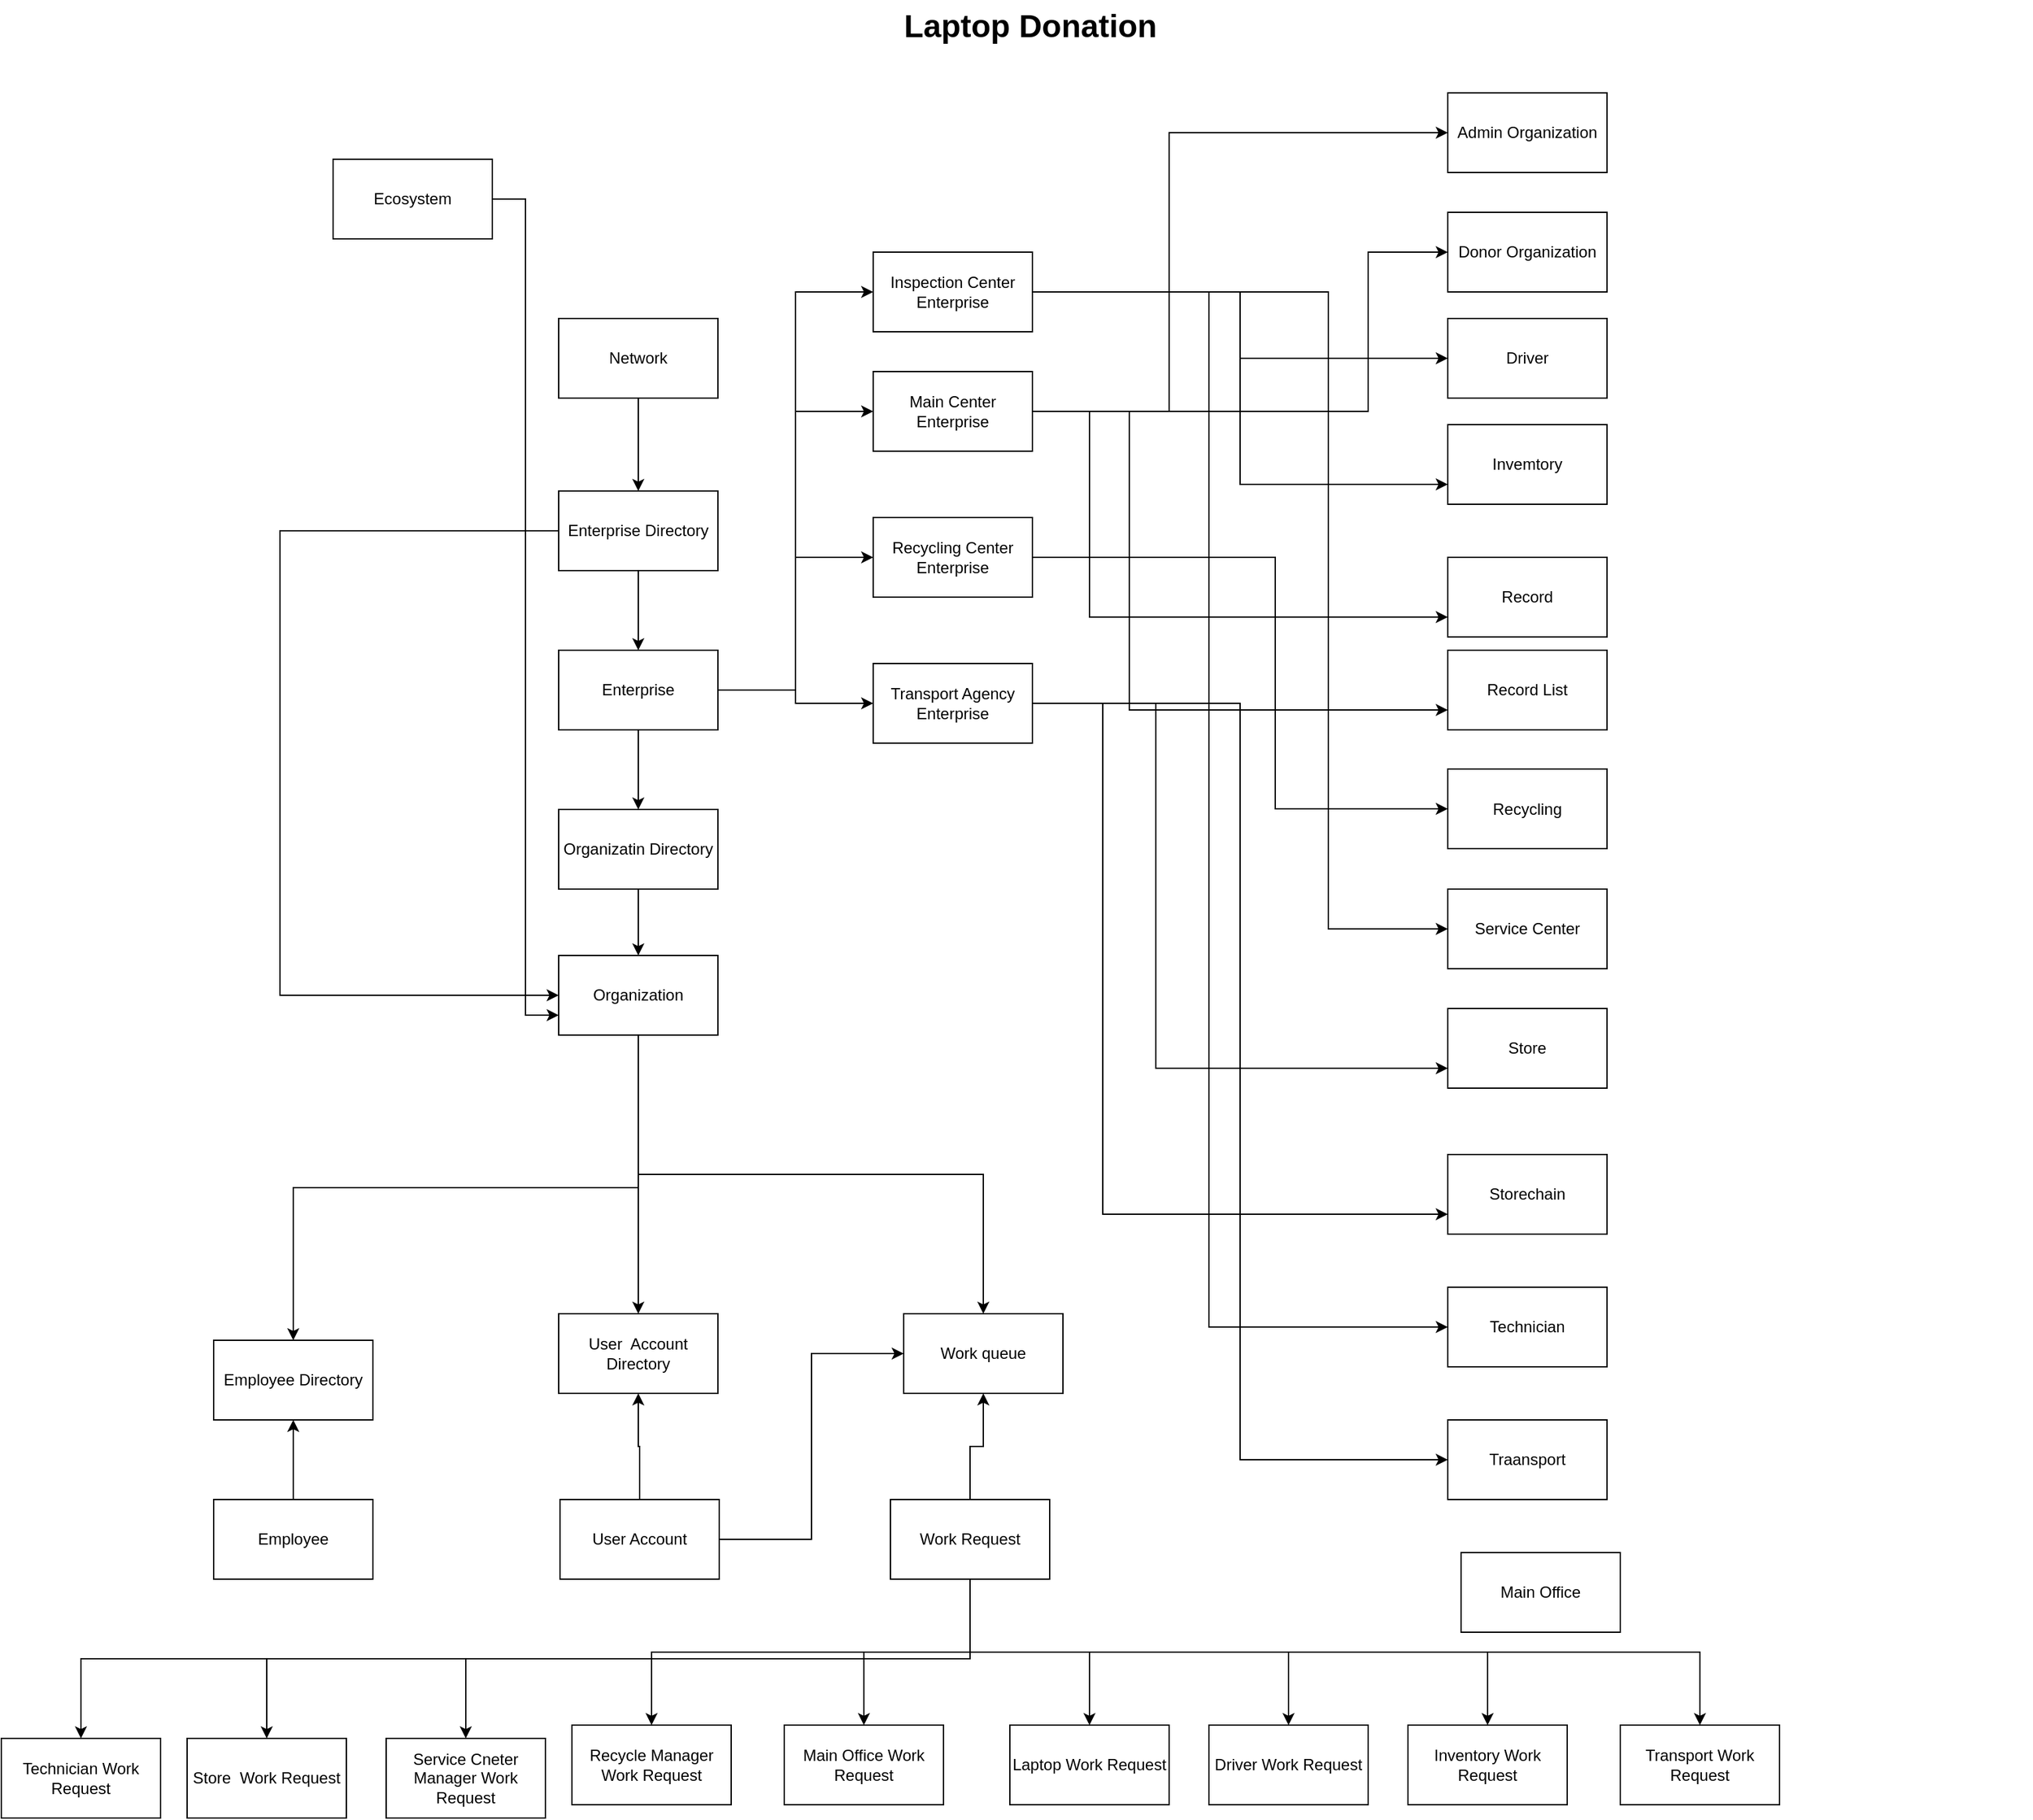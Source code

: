 <mxfile version="20.5.3" type="device"><diagram name="Page-1" id="929967ad-93f9-6ef4-fab6-5d389245f69c"><mxGraphModel dx="2595" dy="1348" grid="1" gridSize="10" guides="1" tooltips="1" connect="1" arrows="1" fold="1" page="1" pageScale="1.5" pageWidth="1169" pageHeight="826" background="none" math="0" shadow="0"><root><mxCell id="0" style=";html=1;"/><mxCell id="1" style=";html=1;" parent="0"/><mxCell id="1672d66443f91eb5-23" value="Laptop Donation" style="text;strokeColor=none;fillColor=none;html=1;fontSize=24;fontStyle=1;verticalAlign=middle;align=center;" parent="1" vertex="1"><mxGeometry x="120" y="40" width="1510" height="40" as="geometry"/></mxCell><mxCell id="CykGf-CUDJZECzS1svHB-69" style="edgeStyle=orthogonalEdgeStyle;rounded=0;orthogonalLoop=1;jettySize=auto;html=1;exitX=0.5;exitY=1;exitDx=0;exitDy=0;entryX=0.5;entryY=0;entryDx=0;entryDy=0;" edge="1" parent="1" source="CykGf-CUDJZECzS1svHB-1" target="CykGf-CUDJZECzS1svHB-6"><mxGeometry relative="1" as="geometry"/></mxCell><mxCell id="CykGf-CUDJZECzS1svHB-1" value="Network" style="rounded=0;whiteSpace=wrap;html=1;" vertex="1" parent="1"><mxGeometry x="520" y="280" width="120" height="60" as="geometry"/></mxCell><mxCell id="CykGf-CUDJZECzS1svHB-56" style="edgeStyle=orthogonalEdgeStyle;rounded=0;orthogonalLoop=1;jettySize=auto;html=1;exitX=0.5;exitY=0;exitDx=0;exitDy=0;" edge="1" parent="1" source="CykGf-CUDJZECzS1svHB-2" target="CykGf-CUDJZECzS1svHB-3"><mxGeometry relative="1" as="geometry"/></mxCell><mxCell id="CykGf-CUDJZECzS1svHB-111" style="edgeStyle=orthogonalEdgeStyle;rounded=0;orthogonalLoop=1;jettySize=auto;html=1;exitX=1;exitY=0.5;exitDx=0;exitDy=0;entryX=0;entryY=0.5;entryDx=0;entryDy=0;" edge="1" parent="1" source="CykGf-CUDJZECzS1svHB-2" target="CykGf-CUDJZECzS1svHB-45"><mxGeometry relative="1" as="geometry"/></mxCell><mxCell id="CykGf-CUDJZECzS1svHB-2" value="User Account" style="rounded=0;whiteSpace=wrap;html=1;" vertex="1" parent="1"><mxGeometry x="521" y="1170" width="120" height="60" as="geometry"/></mxCell><mxCell id="CykGf-CUDJZECzS1svHB-3" value="User&amp;nbsp; Account Directory" style="rounded=0;whiteSpace=wrap;html=1;" vertex="1" parent="1"><mxGeometry x="520" y="1030" width="120" height="60" as="geometry"/></mxCell><mxCell id="CykGf-CUDJZECzS1svHB-65" style="edgeStyle=orthogonalEdgeStyle;rounded=0;orthogonalLoop=1;jettySize=auto;html=1;exitX=0.5;exitY=1;exitDx=0;exitDy=0;entryX=0.5;entryY=0;entryDx=0;entryDy=0;" edge="1" parent="1" source="CykGf-CUDJZECzS1svHB-4" target="CykGf-CUDJZECzS1svHB-48"><mxGeometry relative="1" as="geometry"><Array as="points"><mxPoint x="580" y="935"/><mxPoint x="320" y="935"/></Array></mxGeometry></mxCell><mxCell id="CykGf-CUDJZECzS1svHB-66" style="edgeStyle=orthogonalEdgeStyle;rounded=0;orthogonalLoop=1;jettySize=auto;html=1;exitX=0.5;exitY=1;exitDx=0;exitDy=0;" edge="1" parent="1" source="CykGf-CUDJZECzS1svHB-4" target="CykGf-CUDJZECzS1svHB-3"><mxGeometry relative="1" as="geometry"/></mxCell><mxCell id="CykGf-CUDJZECzS1svHB-67" style="edgeStyle=orthogonalEdgeStyle;rounded=0;orthogonalLoop=1;jettySize=auto;html=1;exitX=0.5;exitY=1;exitDx=0;exitDy=0;" edge="1" parent="1" source="CykGf-CUDJZECzS1svHB-4" target="CykGf-CUDJZECzS1svHB-45"><mxGeometry relative="1" as="geometry"/></mxCell><mxCell id="CykGf-CUDJZECzS1svHB-4" value="Organization" style="rounded=0;whiteSpace=wrap;html=1;" vertex="1" parent="1"><mxGeometry x="520" y="760" width="120" height="60" as="geometry"/></mxCell><mxCell id="CykGf-CUDJZECzS1svHB-79" style="edgeStyle=orthogonalEdgeStyle;rounded=0;orthogonalLoop=1;jettySize=auto;html=1;entryX=0;entryY=0.75;entryDx=0;entryDy=0;" edge="1" parent="1" source="CykGf-CUDJZECzS1svHB-5" target="CykGf-CUDJZECzS1svHB-4"><mxGeometry relative="1" as="geometry"/></mxCell><mxCell id="CykGf-CUDJZECzS1svHB-5" value="Ecosystem" style="rounded=0;whiteSpace=wrap;html=1;" vertex="1" parent="1"><mxGeometry x="350" y="160" width="120" height="60" as="geometry"/></mxCell><mxCell id="CykGf-CUDJZECzS1svHB-70" style="edgeStyle=orthogonalEdgeStyle;rounded=0;orthogonalLoop=1;jettySize=auto;html=1;exitX=0.5;exitY=1;exitDx=0;exitDy=0;entryX=0.5;entryY=0;entryDx=0;entryDy=0;" edge="1" parent="1" source="CykGf-CUDJZECzS1svHB-6" target="CykGf-CUDJZECzS1svHB-7"><mxGeometry relative="1" as="geometry"/></mxCell><mxCell id="CykGf-CUDJZECzS1svHB-85" style="edgeStyle=orthogonalEdgeStyle;rounded=0;orthogonalLoop=1;jettySize=auto;html=1;" edge="1" parent="1" source="CykGf-CUDJZECzS1svHB-6" target="CykGf-CUDJZECzS1svHB-4"><mxGeometry relative="1" as="geometry"><Array as="points"><mxPoint x="310" y="440"/><mxPoint x="310" y="790"/></Array></mxGeometry></mxCell><mxCell id="CykGf-CUDJZECzS1svHB-6" value="Enterprise Directory" style="rounded=0;whiteSpace=wrap;html=1;" vertex="1" parent="1"><mxGeometry x="520" y="410" width="120" height="60" as="geometry"/></mxCell><mxCell id="CykGf-CUDJZECzS1svHB-73" style="edgeStyle=orthogonalEdgeStyle;rounded=0;orthogonalLoop=1;jettySize=auto;html=1;exitX=0.5;exitY=1;exitDx=0;exitDy=0;entryX=0.5;entryY=0;entryDx=0;entryDy=0;" edge="1" parent="1" source="CykGf-CUDJZECzS1svHB-7" target="CykGf-CUDJZECzS1svHB-8"><mxGeometry relative="1" as="geometry"/></mxCell><mxCell id="CykGf-CUDJZECzS1svHB-86" style="edgeStyle=orthogonalEdgeStyle;rounded=0;orthogonalLoop=1;jettySize=auto;html=1;entryX=0;entryY=0.5;entryDx=0;entryDy=0;" edge="1" parent="1" source="CykGf-CUDJZECzS1svHB-7" target="CykGf-CUDJZECzS1svHB-16"><mxGeometry relative="1" as="geometry"/></mxCell><mxCell id="CykGf-CUDJZECzS1svHB-87" style="edgeStyle=orthogonalEdgeStyle;rounded=0;orthogonalLoop=1;jettySize=auto;html=1;exitX=1;exitY=0.5;exitDx=0;exitDy=0;entryX=0;entryY=0.5;entryDx=0;entryDy=0;" edge="1" parent="1" source="CykGf-CUDJZECzS1svHB-7" target="CykGf-CUDJZECzS1svHB-17"><mxGeometry relative="1" as="geometry"/></mxCell><mxCell id="CykGf-CUDJZECzS1svHB-88" style="edgeStyle=orthogonalEdgeStyle;rounded=0;orthogonalLoop=1;jettySize=auto;html=1;exitX=1;exitY=0.5;exitDx=0;exitDy=0;entryX=0;entryY=0.5;entryDx=0;entryDy=0;" edge="1" parent="1" source="CykGf-CUDJZECzS1svHB-7" target="CykGf-CUDJZECzS1svHB-18"><mxGeometry relative="1" as="geometry"/></mxCell><mxCell id="CykGf-CUDJZECzS1svHB-89" style="edgeStyle=orthogonalEdgeStyle;rounded=0;orthogonalLoop=1;jettySize=auto;html=1;exitX=1;exitY=0.5;exitDx=0;exitDy=0;entryX=0;entryY=0.5;entryDx=0;entryDy=0;" edge="1" parent="1" source="CykGf-CUDJZECzS1svHB-7" target="CykGf-CUDJZECzS1svHB-19"><mxGeometry relative="1" as="geometry"/></mxCell><mxCell id="CykGf-CUDJZECzS1svHB-7" value="Enterprise" style="rounded=0;whiteSpace=wrap;html=1;" vertex="1" parent="1"><mxGeometry x="520" y="530" width="120" height="60" as="geometry"/></mxCell><mxCell id="CykGf-CUDJZECzS1svHB-74" style="edgeStyle=orthogonalEdgeStyle;rounded=0;orthogonalLoop=1;jettySize=auto;html=1;exitX=0.5;exitY=1;exitDx=0;exitDy=0;entryX=0.5;entryY=0;entryDx=0;entryDy=0;" edge="1" parent="1" source="CykGf-CUDJZECzS1svHB-8" target="CykGf-CUDJZECzS1svHB-4"><mxGeometry relative="1" as="geometry"/></mxCell><mxCell id="CykGf-CUDJZECzS1svHB-8" value="Organizatin Directory" style="rounded=0;whiteSpace=wrap;html=1;" vertex="1" parent="1"><mxGeometry x="520" y="650" width="120" height="60" as="geometry"/></mxCell><mxCell id="CykGf-CUDJZECzS1svHB-93" style="edgeStyle=orthogonalEdgeStyle;rounded=0;orthogonalLoop=1;jettySize=auto;html=1;exitX=1;exitY=0.5;exitDx=0;exitDy=0;entryX=0;entryY=0.5;entryDx=0;entryDy=0;" edge="1" parent="1" source="CykGf-CUDJZECzS1svHB-16" target="CykGf-CUDJZECzS1svHB-34"><mxGeometry relative="1" as="geometry"/></mxCell><mxCell id="CykGf-CUDJZECzS1svHB-94" style="edgeStyle=orthogonalEdgeStyle;rounded=0;orthogonalLoop=1;jettySize=auto;html=1;exitX=1;exitY=0.5;exitDx=0;exitDy=0;entryX=0;entryY=0.75;entryDx=0;entryDy=0;" edge="1" parent="1" source="CykGf-CUDJZECzS1svHB-16" target="CykGf-CUDJZECzS1svHB-33"><mxGeometry relative="1" as="geometry"/></mxCell><mxCell id="CykGf-CUDJZECzS1svHB-95" style="edgeStyle=orthogonalEdgeStyle;rounded=0;orthogonalLoop=1;jettySize=auto;html=1;entryX=0;entryY=0.5;entryDx=0;entryDy=0;" edge="1" parent="1" source="CykGf-CUDJZECzS1svHB-16" target="CykGf-CUDJZECzS1svHB-29"><mxGeometry relative="1" as="geometry"><Array as="points"><mxPoint x="1100" y="260"/><mxPoint x="1100" y="740"/></Array></mxGeometry></mxCell><mxCell id="CykGf-CUDJZECzS1svHB-98" style="edgeStyle=orthogonalEdgeStyle;rounded=0;orthogonalLoop=1;jettySize=auto;html=1;exitX=1;exitY=0.5;exitDx=0;exitDy=0;entryX=0;entryY=0.5;entryDx=0;entryDy=0;" edge="1" parent="1" source="CykGf-CUDJZECzS1svHB-16" target="CykGf-CUDJZECzS1svHB-26"><mxGeometry relative="1" as="geometry"><Array as="points"><mxPoint x="1010" y="260"/><mxPoint x="1010" y="1040"/></Array></mxGeometry></mxCell><mxCell id="CykGf-CUDJZECzS1svHB-16" value="Inspection Center Enterprise" style="rounded=0;whiteSpace=wrap;html=1;" vertex="1" parent="1"><mxGeometry x="757" y="230" width="120" height="60" as="geometry"/></mxCell><mxCell id="CykGf-CUDJZECzS1svHB-92" style="edgeStyle=orthogonalEdgeStyle;rounded=0;orthogonalLoop=1;jettySize=auto;html=1;entryX=0;entryY=0.5;entryDx=0;entryDy=0;" edge="1" parent="1" source="CykGf-CUDJZECzS1svHB-17" target="CykGf-CUDJZECzS1svHB-25"><mxGeometry relative="1" as="geometry"><Array as="points"><mxPoint x="980" y="350"/><mxPoint x="980" y="140"/></Array></mxGeometry></mxCell><mxCell id="CykGf-CUDJZECzS1svHB-99" style="edgeStyle=orthogonalEdgeStyle;rounded=0;orthogonalLoop=1;jettySize=auto;html=1;exitX=1;exitY=0.5;exitDx=0;exitDy=0;entryX=0;entryY=0.5;entryDx=0;entryDy=0;" edge="1" parent="1" source="CykGf-CUDJZECzS1svHB-17" target="CykGf-CUDJZECzS1svHB-22"><mxGeometry relative="1" as="geometry"><Array as="points"><mxPoint x="1130" y="350"/><mxPoint x="1130" y="230"/></Array></mxGeometry></mxCell><mxCell id="CykGf-CUDJZECzS1svHB-100" style="edgeStyle=orthogonalEdgeStyle;rounded=0;orthogonalLoop=1;jettySize=auto;html=1;exitX=1;exitY=0.5;exitDx=0;exitDy=0;entryX=0;entryY=0.75;entryDx=0;entryDy=0;" edge="1" parent="1" source="CykGf-CUDJZECzS1svHB-17" target="CykGf-CUDJZECzS1svHB-23"><mxGeometry relative="1" as="geometry"><Array as="points"><mxPoint x="920" y="350"/><mxPoint x="920" y="505"/></Array></mxGeometry></mxCell><mxCell id="CykGf-CUDJZECzS1svHB-101" style="edgeStyle=orthogonalEdgeStyle;rounded=0;orthogonalLoop=1;jettySize=auto;html=1;exitX=1;exitY=0.5;exitDx=0;exitDy=0;entryX=0;entryY=0.75;entryDx=0;entryDy=0;" edge="1" parent="1" source="CykGf-CUDJZECzS1svHB-17" target="CykGf-CUDJZECzS1svHB-31"><mxGeometry relative="1" as="geometry"><Array as="points"><mxPoint x="950" y="350"/><mxPoint x="950" y="575"/></Array></mxGeometry></mxCell><mxCell id="CykGf-CUDJZECzS1svHB-17" value="Main Center Enterprise" style="rounded=0;whiteSpace=wrap;html=1;" vertex="1" parent="1"><mxGeometry x="757" y="320" width="120" height="60" as="geometry"/></mxCell><mxCell id="CykGf-CUDJZECzS1svHB-90" style="edgeStyle=orthogonalEdgeStyle;rounded=0;orthogonalLoop=1;jettySize=auto;html=1;entryX=0;entryY=0.5;entryDx=0;entryDy=0;" edge="1" parent="1" source="CykGf-CUDJZECzS1svHB-18" target="CykGf-CUDJZECzS1svHB-30"><mxGeometry relative="1" as="geometry"><Array as="points"><mxPoint x="1060" y="460"/><mxPoint x="1060" y="650"/></Array></mxGeometry></mxCell><mxCell id="CykGf-CUDJZECzS1svHB-18" value="Recycling Center Enterprise" style="rounded=0;whiteSpace=wrap;html=1;" vertex="1" parent="1"><mxGeometry x="757" y="430" width="120" height="60" as="geometry"/></mxCell><mxCell id="CykGf-CUDJZECzS1svHB-91" style="edgeStyle=orthogonalEdgeStyle;rounded=0;orthogonalLoop=1;jettySize=auto;html=1;entryX=0;entryY=0.5;entryDx=0;entryDy=0;" edge="1" parent="1" source="CykGf-CUDJZECzS1svHB-19" target="CykGf-CUDJZECzS1svHB-24"><mxGeometry relative="1" as="geometry"/></mxCell><mxCell id="CykGf-CUDJZECzS1svHB-96" style="edgeStyle=orthogonalEdgeStyle;rounded=0;orthogonalLoop=1;jettySize=auto;html=1;entryX=0;entryY=0.75;entryDx=0;entryDy=0;" edge="1" parent="1" source="CykGf-CUDJZECzS1svHB-19" target="CykGf-CUDJZECzS1svHB-28"><mxGeometry relative="1" as="geometry"><Array as="points"><mxPoint x="970" y="570"/><mxPoint x="970" y="845"/></Array></mxGeometry></mxCell><mxCell id="CykGf-CUDJZECzS1svHB-97" style="edgeStyle=orthogonalEdgeStyle;rounded=0;orthogonalLoop=1;jettySize=auto;html=1;exitX=1;exitY=0.5;exitDx=0;exitDy=0;entryX=0;entryY=0.75;entryDx=0;entryDy=0;" edge="1" parent="1" source="CykGf-CUDJZECzS1svHB-19" target="CykGf-CUDJZECzS1svHB-27"><mxGeometry relative="1" as="geometry"><Array as="points"><mxPoint x="930" y="570"/><mxPoint x="930" y="955"/></Array></mxGeometry></mxCell><mxCell id="CykGf-CUDJZECzS1svHB-19" value="Transport Agency Enterprise" style="rounded=0;whiteSpace=wrap;html=1;" vertex="1" parent="1"><mxGeometry x="757" y="540" width="120" height="60" as="geometry"/></mxCell><mxCell id="CykGf-CUDJZECzS1svHB-60" style="edgeStyle=orthogonalEdgeStyle;rounded=0;orthogonalLoop=1;jettySize=auto;html=1;entryX=0.5;entryY=1;entryDx=0;entryDy=0;" edge="1" parent="1" source="CykGf-CUDJZECzS1svHB-21" target="CykGf-CUDJZECzS1svHB-45"><mxGeometry relative="1" as="geometry"/></mxCell><mxCell id="CykGf-CUDJZECzS1svHB-102" style="edgeStyle=orthogonalEdgeStyle;rounded=0;orthogonalLoop=1;jettySize=auto;html=1;exitX=0.5;exitY=1;exitDx=0;exitDy=0;entryX=0.5;entryY=0;entryDx=0;entryDy=0;" edge="1" parent="1" source="CykGf-CUDJZECzS1svHB-21" target="CykGf-CUDJZECzS1svHB-54"><mxGeometry relative="1" as="geometry"/></mxCell><mxCell id="CykGf-CUDJZECzS1svHB-103" style="edgeStyle=orthogonalEdgeStyle;rounded=0;orthogonalLoop=1;jettySize=auto;html=1;exitX=0.5;exitY=1;exitDx=0;exitDy=0;" edge="1" parent="1" source="CykGf-CUDJZECzS1svHB-21" target="CykGf-CUDJZECzS1svHB-49"><mxGeometry relative="1" as="geometry"/></mxCell><mxCell id="CykGf-CUDJZECzS1svHB-104" style="edgeStyle=orthogonalEdgeStyle;rounded=0;orthogonalLoop=1;jettySize=auto;html=1;exitX=0.5;exitY=1;exitDx=0;exitDy=0;entryX=0.5;entryY=0;entryDx=0;entryDy=0;" edge="1" parent="1" source="CykGf-CUDJZECzS1svHB-21" target="CykGf-CUDJZECzS1svHB-50"><mxGeometry relative="1" as="geometry"/></mxCell><mxCell id="CykGf-CUDJZECzS1svHB-105" style="edgeStyle=orthogonalEdgeStyle;rounded=0;orthogonalLoop=1;jettySize=auto;html=1;exitX=0.5;exitY=1;exitDx=0;exitDy=0;entryX=0.5;entryY=0;entryDx=0;entryDy=0;" edge="1" parent="1" source="CykGf-CUDJZECzS1svHB-21" target="CykGf-CUDJZECzS1svHB-51"><mxGeometry relative="1" as="geometry"/></mxCell><mxCell id="CykGf-CUDJZECzS1svHB-106" style="edgeStyle=orthogonalEdgeStyle;rounded=0;orthogonalLoop=1;jettySize=auto;html=1;exitX=0.5;exitY=1;exitDx=0;exitDy=0;entryX=0.5;entryY=0;entryDx=0;entryDy=0;" edge="1" parent="1" source="CykGf-CUDJZECzS1svHB-21" target="CykGf-CUDJZECzS1svHB-52"><mxGeometry relative="1" as="geometry"/></mxCell><mxCell id="CykGf-CUDJZECzS1svHB-107" style="edgeStyle=orthogonalEdgeStyle;rounded=0;orthogonalLoop=1;jettySize=auto;html=1;exitX=0.5;exitY=1;exitDx=0;exitDy=0;entryX=0.5;entryY=0;entryDx=0;entryDy=0;" edge="1" parent="1" source="CykGf-CUDJZECzS1svHB-21" target="CykGf-CUDJZECzS1svHB-53"><mxGeometry relative="1" as="geometry"/></mxCell><mxCell id="CykGf-CUDJZECzS1svHB-108" style="edgeStyle=orthogonalEdgeStyle;rounded=0;orthogonalLoop=1;jettySize=auto;html=1;exitX=0.5;exitY=1;exitDx=0;exitDy=0;entryX=0.5;entryY=0;entryDx=0;entryDy=0;" edge="1" parent="1" source="CykGf-CUDJZECzS1svHB-21" target="CykGf-CUDJZECzS1svHB-41"><mxGeometry relative="1" as="geometry"/></mxCell><mxCell id="CykGf-CUDJZECzS1svHB-109" style="edgeStyle=orthogonalEdgeStyle;rounded=0;orthogonalLoop=1;jettySize=auto;html=1;exitX=0.5;exitY=1;exitDx=0;exitDy=0;" edge="1" parent="1" source="CykGf-CUDJZECzS1svHB-21" target="CykGf-CUDJZECzS1svHB-42"><mxGeometry relative="1" as="geometry"/></mxCell><mxCell id="CykGf-CUDJZECzS1svHB-110" style="edgeStyle=orthogonalEdgeStyle;rounded=0;orthogonalLoop=1;jettySize=auto;html=1;exitX=0.5;exitY=1;exitDx=0;exitDy=0;" edge="1" parent="1" source="CykGf-CUDJZECzS1svHB-21" target="CykGf-CUDJZECzS1svHB-55"><mxGeometry relative="1" as="geometry"/></mxCell><mxCell id="CykGf-CUDJZECzS1svHB-21" value="Work Request" style="rounded=0;whiteSpace=wrap;html=1;" vertex="1" parent="1"><mxGeometry x="770" y="1170" width="120" height="60" as="geometry"/></mxCell><mxCell id="CykGf-CUDJZECzS1svHB-22" value="Donor Organization" style="rounded=0;whiteSpace=wrap;html=1;" vertex="1" parent="1"><mxGeometry x="1190" y="200" width="120" height="60" as="geometry"/></mxCell><mxCell id="CykGf-CUDJZECzS1svHB-23" value="Record" style="rounded=0;whiteSpace=wrap;html=1;" vertex="1" parent="1"><mxGeometry x="1190" y="460" width="120" height="60" as="geometry"/></mxCell><mxCell id="CykGf-CUDJZECzS1svHB-24" value="Traansport" style="rounded=0;whiteSpace=wrap;html=1;" vertex="1" parent="1"><mxGeometry x="1190" y="1110" width="120" height="60" as="geometry"/></mxCell><mxCell id="CykGf-CUDJZECzS1svHB-25" value="Admin Organization" style="rounded=0;whiteSpace=wrap;html=1;" vertex="1" parent="1"><mxGeometry x="1190" y="110" width="120" height="60" as="geometry"/></mxCell><mxCell id="CykGf-CUDJZECzS1svHB-26" value="Technician" style="rounded=0;whiteSpace=wrap;html=1;" vertex="1" parent="1"><mxGeometry x="1190" y="1010" width="120" height="60" as="geometry"/></mxCell><mxCell id="CykGf-CUDJZECzS1svHB-27" value="Storechain" style="rounded=0;whiteSpace=wrap;html=1;" vertex="1" parent="1"><mxGeometry x="1190" y="910" width="120" height="60" as="geometry"/></mxCell><mxCell id="CykGf-CUDJZECzS1svHB-28" value="Store" style="rounded=0;whiteSpace=wrap;html=1;" vertex="1" parent="1"><mxGeometry x="1190" y="800" width="120" height="60" as="geometry"/></mxCell><mxCell id="CykGf-CUDJZECzS1svHB-29" value="Service Center" style="rounded=0;whiteSpace=wrap;html=1;" vertex="1" parent="1"><mxGeometry x="1190" y="710" width="120" height="60" as="geometry"/></mxCell><mxCell id="CykGf-CUDJZECzS1svHB-30" value="Recycling" style="rounded=0;whiteSpace=wrap;html=1;" vertex="1" parent="1"><mxGeometry x="1190" y="619.5" width="120" height="60" as="geometry"/></mxCell><mxCell id="CykGf-CUDJZECzS1svHB-31" value="Record List" style="rounded=0;whiteSpace=wrap;html=1;" vertex="1" parent="1"><mxGeometry x="1190" y="530" width="120" height="60" as="geometry"/></mxCell><mxCell id="CykGf-CUDJZECzS1svHB-32" value="Main Office" style="rounded=0;whiteSpace=wrap;html=1;" vertex="1" parent="1"><mxGeometry x="1200" y="1210" width="120" height="60" as="geometry"/></mxCell><mxCell id="CykGf-CUDJZECzS1svHB-33" value="Invemtory" style="rounded=0;whiteSpace=wrap;html=1;" vertex="1" parent="1"><mxGeometry x="1190" y="360" width="120" height="60" as="geometry"/></mxCell><mxCell id="CykGf-CUDJZECzS1svHB-34" value="Driver" style="rounded=0;whiteSpace=wrap;html=1;" vertex="1" parent="1"><mxGeometry x="1190" y="280" width="120" height="60" as="geometry"/></mxCell><mxCell id="CykGf-CUDJZECzS1svHB-41" value="Driver Work Request" style="rounded=0;whiteSpace=wrap;html=1;" vertex="1" parent="1"><mxGeometry x="1010" y="1340" width="120" height="60" as="geometry"/></mxCell><mxCell id="CykGf-CUDJZECzS1svHB-42" value="Inventory Work Request" style="rounded=0;whiteSpace=wrap;html=1;" vertex="1" parent="1"><mxGeometry x="1160" y="1340" width="120" height="60" as="geometry"/></mxCell><mxCell id="CykGf-CUDJZECzS1svHB-45" value="Work queue" style="rounded=0;whiteSpace=wrap;html=1;" vertex="1" parent="1"><mxGeometry x="780" y="1030" width="120" height="60" as="geometry"/></mxCell><mxCell id="CykGf-CUDJZECzS1svHB-61" value="" style="edgeStyle=orthogonalEdgeStyle;rounded=0;orthogonalLoop=1;jettySize=auto;html=1;" edge="1" parent="1" source="CykGf-CUDJZECzS1svHB-47" target="CykGf-CUDJZECzS1svHB-48"><mxGeometry relative="1" as="geometry"/></mxCell><mxCell id="CykGf-CUDJZECzS1svHB-47" value="Employee" style="rounded=0;whiteSpace=wrap;html=1;" vertex="1" parent="1"><mxGeometry x="260" y="1170" width="120" height="60" as="geometry"/></mxCell><mxCell id="CykGf-CUDJZECzS1svHB-48" value="Employee Directory" style="rounded=0;whiteSpace=wrap;html=1;" vertex="1" parent="1"><mxGeometry x="260" y="1050" width="120" height="60" as="geometry"/></mxCell><mxCell id="CykGf-CUDJZECzS1svHB-49" value="Store&amp;nbsp; Work Request" style="rounded=0;whiteSpace=wrap;html=1;" vertex="1" parent="1"><mxGeometry x="240" y="1350" width="120" height="60" as="geometry"/></mxCell><mxCell id="CykGf-CUDJZECzS1svHB-50" value="Service Cneter Manager Work Request" style="rounded=0;whiteSpace=wrap;html=1;" vertex="1" parent="1"><mxGeometry x="390" y="1350" width="120" height="60" as="geometry"/></mxCell><mxCell id="CykGf-CUDJZECzS1svHB-51" value="Recycle Manager Work Request" style="rounded=0;whiteSpace=wrap;html=1;" vertex="1" parent="1"><mxGeometry x="530" y="1340" width="120" height="60" as="geometry"/></mxCell><mxCell id="CykGf-CUDJZECzS1svHB-52" value="Main Office Work Request" style="rounded=0;whiteSpace=wrap;html=1;" vertex="1" parent="1"><mxGeometry x="690" y="1340" width="120" height="60" as="geometry"/></mxCell><mxCell id="CykGf-CUDJZECzS1svHB-53" value="Laptop Work Request&lt;span style=&quot;color: rgba(0, 0, 0, 0); font-family: monospace; font-size: 0px; text-align: start;&quot;&gt;%3CmxGraphModel%3E%3Croot%3E%3CmxCell%20id%3D%220%22%2F%3E%3CmxCell%20id%3D%221%22%20parent%3D%220%22%2F%3E%3CmxCell%20id%3D%222%22%20value%3D%22Driver%20Work%20Request%22%20style%3D%22rounded%3D0%3BwhiteSpace%3Dwrap%3Bhtml%3D1%3B%22%20vertex%3D%221%22%20parent%3D%221%22%3E%3CmxGeometry%20x%3D%221010%22%20y%3D%221340%22%20width%3D%22120%22%20height%3D%2260%22%20as%3D%22geometry%22%2F%3E%3C%2FmxCell%3E%3C%2Froot%3E%3C%2FmxGraphModel%3E&lt;/span&gt;" style="rounded=0;whiteSpace=wrap;html=1;" vertex="1" parent="1"><mxGeometry x="860" y="1340" width="120" height="60" as="geometry"/></mxCell><mxCell id="CykGf-CUDJZECzS1svHB-54" value="Technician Work Request" style="rounded=0;whiteSpace=wrap;html=1;" vertex="1" parent="1"><mxGeometry x="100" y="1350" width="120" height="60" as="geometry"/></mxCell><mxCell id="CykGf-CUDJZECzS1svHB-55" value="Transport Work Request" style="rounded=0;whiteSpace=wrap;html=1;" vertex="1" parent="1"><mxGeometry x="1320" y="1340" width="120" height="60" as="geometry"/></mxCell></root></mxGraphModel></diagram></mxfile>